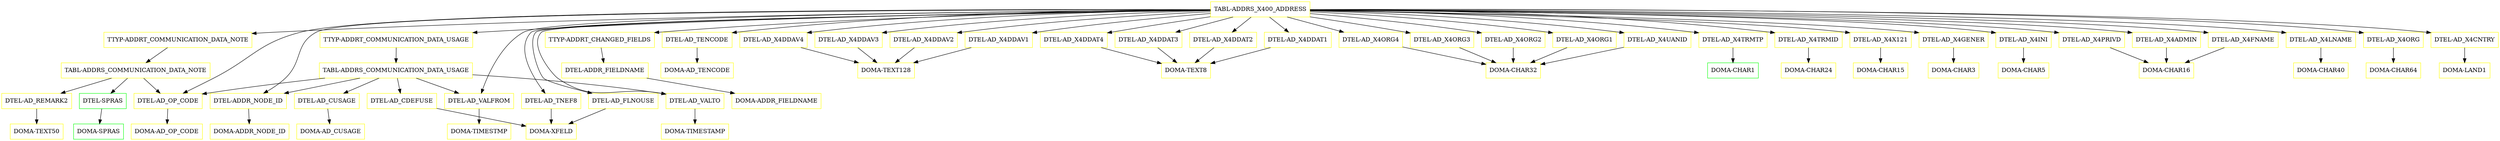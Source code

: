 digraph G {
  "TABL-ADDRS_X400_ADDRESS" [shape=box,color=yellow];
  "DTEL-AD_OP_CODE" [shape=box,color=yellow,URL="./DTEL_AD_OP_CODE.html"];
  "DOMA-AD_OP_CODE" [shape=box,color=yellow,URL="./DOMA_AD_OP_CODE.html"];
  "TTYP-ADDRT_COMMUNICATION_DATA_USAGE" [shape=box,color=yellow,URL="./TTYP_ADDRT_COMMUNICATION_DATA_USAGE.html"];
  "TABL-ADDRS_COMMUNICATION_DATA_USAGE" [shape=box,color=yellow,URL="./TABL_ADDRS_COMMUNICATION_DATA_USAGE.html"];
  "DTEL-ADDR_NODE_ID" [shape=box,color=yellow,URL="./DTEL_ADDR_NODE_ID.html"];
  "DOMA-ADDR_NODE_ID" [shape=box,color=yellow,URL="./DOMA_ADDR_NODE_ID.html"];
  "DTEL-AD_CDEFUSE" [shape=box,color=yellow,URL="./DTEL_AD_CDEFUSE.html"];
  "DOMA-XFELD" [shape=box,color=yellow,URL="./DOMA_XFELD.html"];
  "DTEL-AD_VALFROM" [shape=box,color=yellow,URL="./DTEL_AD_VALFROM.html"];
  "DOMA-TIMESTMP" [shape=box,color=yellow,URL="./DOMA_TIMESTMP.html"];
  "DTEL-AD_VALTO" [shape=box,color=yellow,URL="./DTEL_AD_VALTO.html"];
  "DOMA-TIMESTAMP" [shape=box,color=yellow,URL="./DOMA_TIMESTAMP.html"];
  "DTEL-AD_CUSAGE" [shape=box,color=yellow,URL="./DTEL_AD_CUSAGE.html"];
  "DOMA-AD_CUSAGE" [shape=box,color=yellow,URL="./DOMA_AD_CUSAGE.html"];
  "TTYP-ADDRT_COMMUNICATION_DATA_NOTE" [shape=box,color=yellow,URL="./TTYP_ADDRT_COMMUNICATION_DATA_NOTE.html"];
  "TABL-ADDRS_COMMUNICATION_DATA_NOTE" [shape=box,color=yellow,URL="./TABL_ADDRS_COMMUNICATION_DATA_NOTE.html"];
  "DTEL-AD_REMARK2" [shape=box,color=yellow,URL="./DTEL_AD_REMARK2.html"];
  "DOMA-TEXT50" [shape=box,color=yellow,URL="./DOMA_TEXT50.html"];
  "DTEL-SPRAS" [shape=box,color=green,URL="./DTEL_SPRAS.html"];
  "DOMA-SPRAS" [shape=box,color=green,URL="./DOMA_SPRAS.html"];
  "TTYP-ADDRT_CHANGED_FIELDS" [shape=box,color=yellow,URL="./TTYP_ADDRT_CHANGED_FIELDS.html"];
  "DTEL-ADDR_FIELDNAME" [shape=box,color=yellow,URL="./DTEL_ADDR_FIELDNAME.html"];
  "DOMA-ADDR_FIELDNAME" [shape=box,color=yellow,URL="./DOMA_ADDR_FIELDNAME.html"];
  "DTEL-AD_TNEF8" [shape=box,color=yellow,URL="./DTEL_AD_TNEF8.html"];
  "DTEL-AD_TENCODE" [shape=box,color=yellow,URL="./DTEL_AD_TENCODE.html"];
  "DOMA-AD_TENCODE" [shape=box,color=yellow,URL="./DOMA_AD_TENCODE.html"];
  "DTEL-AD_X4DDAV4" [shape=box,color=yellow,URL="./DTEL_AD_X4DDAV4.html"];
  "DOMA-TEXT128" [shape=box,color=yellow,URL="./DOMA_TEXT128.html"];
  "DTEL-AD_X4DDAT4" [shape=box,color=yellow,URL="./DTEL_AD_X4DDAT4.html"];
  "DOMA-TEXT8" [shape=box,color=yellow,URL="./DOMA_TEXT8.html"];
  "DTEL-AD_X4DDAV3" [shape=box,color=yellow,URL="./DTEL_AD_X4DDAV3.html"];
  "DTEL-AD_X4DDAT3" [shape=box,color=yellow,URL="./DTEL_AD_X4DDAT3.html"];
  "DTEL-AD_X4DDAV2" [shape=box,color=yellow,URL="./DTEL_AD_X4DDAV2.html"];
  "DTEL-AD_X4DDAT2" [shape=box,color=yellow,URL="./DTEL_AD_X4DDAT2.html"];
  "DTEL-AD_X4DDAV1" [shape=box,color=yellow,URL="./DTEL_AD_X4DDAV1.html"];
  "DTEL-AD_X4DDAT1" [shape=box,color=yellow,URL="./DTEL_AD_X4DDAT1.html"];
  "DTEL-AD_X4UANID" [shape=box,color=yellow,URL="./DTEL_AD_X4UANID.html"];
  "DOMA-CHAR32" [shape=box,color=yellow,URL="./DOMA_CHAR32.html"];
  "DTEL-AD_X4TRMTP" [shape=box,color=yellow,URL="./DTEL_AD_X4TRMTP.html"];
  "DOMA-CHAR1" [shape=box,color=green,URL="./DOMA_CHAR1.html"];
  "DTEL-AD_X4TRMID" [shape=box,color=yellow,URL="./DTEL_AD_X4TRMID.html"];
  "DOMA-CHAR24" [shape=box,color=yellow,URL="./DOMA_CHAR24.html"];
  "DTEL-AD_X4X121" [shape=box,color=yellow,URL="./DTEL_AD_X4X121.html"];
  "DOMA-CHAR15" [shape=box,color=yellow,URL="./DOMA_CHAR15.html"];
  "DTEL-AD_X4GENER" [shape=box,color=yellow,URL="./DTEL_AD_X4GENER.html"];
  "DOMA-CHAR3" [shape=box,color=yellow,URL="./DOMA_CHAR3.html"];
  "DTEL-AD_X4INI" [shape=box,color=yellow,URL="./DTEL_AD_X4INI.html"];
  "DOMA-CHAR5" [shape=box,color=yellow,URL="./DOMA_CHAR5.html"];
  "DTEL-AD_X4FNAME" [shape=box,color=yellow,URL="./DTEL_AD_X4FNAME.html"];
  "DOMA-CHAR16" [shape=box,color=yellow,URL="./DOMA_CHAR16.html"];
  "DTEL-AD_X4LNAME" [shape=box,color=yellow,URL="./DTEL_AD_X4LNAME.html"];
  "DOMA-CHAR40" [shape=box,color=yellow,URL="./DOMA_CHAR40.html"];
  "DTEL-AD_X4ORG4" [shape=box,color=yellow,URL="./DTEL_AD_X4ORG4.html"];
  "DTEL-AD_X4ORG3" [shape=box,color=yellow,URL="./DTEL_AD_X4ORG3.html"];
  "DTEL-AD_X4ORG2" [shape=box,color=yellow,URL="./DTEL_AD_X4ORG2.html"];
  "DTEL-AD_X4ORG1" [shape=box,color=yellow,URL="./DTEL_AD_X4ORG1.html"];
  "DTEL-AD_X4ORG" [shape=box,color=yellow,URL="./DTEL_AD_X4ORG.html"];
  "DOMA-CHAR64" [shape=box,color=yellow,URL="./DOMA_CHAR64.html"];
  "DTEL-AD_X4PRIVD" [shape=box,color=yellow,URL="./DTEL_AD_X4PRIVD.html"];
  "DTEL-AD_X4ADMIN" [shape=box,color=yellow,URL="./DTEL_AD_X4ADMIN.html"];
  "DTEL-AD_X4CNTRY" [shape=box,color=yellow,URL="./DTEL_AD_X4CNTRY.html"];
  "DOMA-LAND1" [shape=box,color=yellow,URL="./DOMA_LAND1.html"];
  "DTEL-AD_FLNOUSE" [shape=box,color=yellow,URL="./DTEL_AD_FLNOUSE.html"];
  "TABL-ADDRS_X400_ADDRESS" -> "DTEL-ADDR_NODE_ID";
  "TABL-ADDRS_X400_ADDRESS" -> "DTEL-AD_FLNOUSE";
  "TABL-ADDRS_X400_ADDRESS" -> "DTEL-AD_X4CNTRY";
  "TABL-ADDRS_X400_ADDRESS" -> "DTEL-AD_X4ADMIN";
  "TABL-ADDRS_X400_ADDRESS" -> "DTEL-AD_X4PRIVD";
  "TABL-ADDRS_X400_ADDRESS" -> "DTEL-AD_X4ORG";
  "TABL-ADDRS_X400_ADDRESS" -> "DTEL-AD_X4ORG1";
  "TABL-ADDRS_X400_ADDRESS" -> "DTEL-AD_X4ORG2";
  "TABL-ADDRS_X400_ADDRESS" -> "DTEL-AD_X4ORG3";
  "TABL-ADDRS_X400_ADDRESS" -> "DTEL-AD_X4ORG4";
  "TABL-ADDRS_X400_ADDRESS" -> "DTEL-AD_X4LNAME";
  "TABL-ADDRS_X400_ADDRESS" -> "DTEL-AD_X4FNAME";
  "TABL-ADDRS_X400_ADDRESS" -> "DTEL-AD_X4INI";
  "TABL-ADDRS_X400_ADDRESS" -> "DTEL-AD_X4GENER";
  "TABL-ADDRS_X400_ADDRESS" -> "DTEL-AD_X4X121";
  "TABL-ADDRS_X400_ADDRESS" -> "DTEL-AD_X4TRMID";
  "TABL-ADDRS_X400_ADDRESS" -> "DTEL-AD_X4TRMTP";
  "TABL-ADDRS_X400_ADDRESS" -> "DTEL-AD_X4UANID";
  "TABL-ADDRS_X400_ADDRESS" -> "DTEL-AD_X4DDAT1";
  "TABL-ADDRS_X400_ADDRESS" -> "DTEL-AD_X4DDAV1";
  "TABL-ADDRS_X400_ADDRESS" -> "DTEL-AD_X4DDAT2";
  "TABL-ADDRS_X400_ADDRESS" -> "DTEL-AD_X4DDAV2";
  "TABL-ADDRS_X400_ADDRESS" -> "DTEL-AD_X4DDAT3";
  "TABL-ADDRS_X400_ADDRESS" -> "DTEL-AD_X4DDAV3";
  "TABL-ADDRS_X400_ADDRESS" -> "DTEL-AD_X4DDAT4";
  "TABL-ADDRS_X400_ADDRESS" -> "DTEL-AD_X4DDAV4";
  "TABL-ADDRS_X400_ADDRESS" -> "DTEL-AD_TENCODE";
  "TABL-ADDRS_X400_ADDRESS" -> "DTEL-AD_TNEF8";
  "TABL-ADDRS_X400_ADDRESS" -> "DTEL-AD_VALFROM";
  "TABL-ADDRS_X400_ADDRESS" -> "DTEL-AD_VALTO";
  "TABL-ADDRS_X400_ADDRESS" -> "TTYP-ADDRT_CHANGED_FIELDS";
  "TABL-ADDRS_X400_ADDRESS" -> "TTYP-ADDRT_COMMUNICATION_DATA_NOTE";
  "TABL-ADDRS_X400_ADDRESS" -> "TTYP-ADDRT_COMMUNICATION_DATA_USAGE";
  "TABL-ADDRS_X400_ADDRESS" -> "DTEL-AD_OP_CODE";
  "DTEL-AD_OP_CODE" -> "DOMA-AD_OP_CODE";
  "TTYP-ADDRT_COMMUNICATION_DATA_USAGE" -> "TABL-ADDRS_COMMUNICATION_DATA_USAGE";
  "TABL-ADDRS_COMMUNICATION_DATA_USAGE" -> "DTEL-AD_CUSAGE";
  "TABL-ADDRS_COMMUNICATION_DATA_USAGE" -> "DTEL-AD_VALTO";
  "TABL-ADDRS_COMMUNICATION_DATA_USAGE" -> "DTEL-AD_VALFROM";
  "TABL-ADDRS_COMMUNICATION_DATA_USAGE" -> "DTEL-AD_CDEFUSE";
  "TABL-ADDRS_COMMUNICATION_DATA_USAGE" -> "DTEL-ADDR_NODE_ID";
  "TABL-ADDRS_COMMUNICATION_DATA_USAGE" -> "DTEL-AD_OP_CODE";
  "DTEL-ADDR_NODE_ID" -> "DOMA-ADDR_NODE_ID";
  "DTEL-AD_CDEFUSE" -> "DOMA-XFELD";
  "DTEL-AD_VALFROM" -> "DOMA-TIMESTMP";
  "DTEL-AD_VALTO" -> "DOMA-TIMESTAMP";
  "DTEL-AD_CUSAGE" -> "DOMA-AD_CUSAGE";
  "TTYP-ADDRT_COMMUNICATION_DATA_NOTE" -> "TABL-ADDRS_COMMUNICATION_DATA_NOTE";
  "TABL-ADDRS_COMMUNICATION_DATA_NOTE" -> "DTEL-SPRAS";
  "TABL-ADDRS_COMMUNICATION_DATA_NOTE" -> "DTEL-AD_REMARK2";
  "TABL-ADDRS_COMMUNICATION_DATA_NOTE" -> "DTEL-AD_OP_CODE";
  "DTEL-AD_REMARK2" -> "DOMA-TEXT50";
  "DTEL-SPRAS" -> "DOMA-SPRAS";
  "TTYP-ADDRT_CHANGED_FIELDS" -> "DTEL-ADDR_FIELDNAME";
  "DTEL-ADDR_FIELDNAME" -> "DOMA-ADDR_FIELDNAME";
  "DTEL-AD_TNEF8" -> "DOMA-XFELD";
  "DTEL-AD_TENCODE" -> "DOMA-AD_TENCODE";
  "DTEL-AD_X4DDAV4" -> "DOMA-TEXT128";
  "DTEL-AD_X4DDAT4" -> "DOMA-TEXT8";
  "DTEL-AD_X4DDAV3" -> "DOMA-TEXT128";
  "DTEL-AD_X4DDAT3" -> "DOMA-TEXT8";
  "DTEL-AD_X4DDAV2" -> "DOMA-TEXT128";
  "DTEL-AD_X4DDAT2" -> "DOMA-TEXT8";
  "DTEL-AD_X4DDAV1" -> "DOMA-TEXT128";
  "DTEL-AD_X4DDAT1" -> "DOMA-TEXT8";
  "DTEL-AD_X4UANID" -> "DOMA-CHAR32";
  "DTEL-AD_X4TRMTP" -> "DOMA-CHAR1";
  "DTEL-AD_X4TRMID" -> "DOMA-CHAR24";
  "DTEL-AD_X4X121" -> "DOMA-CHAR15";
  "DTEL-AD_X4GENER" -> "DOMA-CHAR3";
  "DTEL-AD_X4INI" -> "DOMA-CHAR5";
  "DTEL-AD_X4FNAME" -> "DOMA-CHAR16";
  "DTEL-AD_X4LNAME" -> "DOMA-CHAR40";
  "DTEL-AD_X4ORG4" -> "DOMA-CHAR32";
  "DTEL-AD_X4ORG3" -> "DOMA-CHAR32";
  "DTEL-AD_X4ORG2" -> "DOMA-CHAR32";
  "DTEL-AD_X4ORG1" -> "DOMA-CHAR32";
  "DTEL-AD_X4ORG" -> "DOMA-CHAR64";
  "DTEL-AD_X4PRIVD" -> "DOMA-CHAR16";
  "DTEL-AD_X4ADMIN" -> "DOMA-CHAR16";
  "DTEL-AD_X4CNTRY" -> "DOMA-LAND1";
  "DTEL-AD_FLNOUSE" -> "DOMA-XFELD";
}
